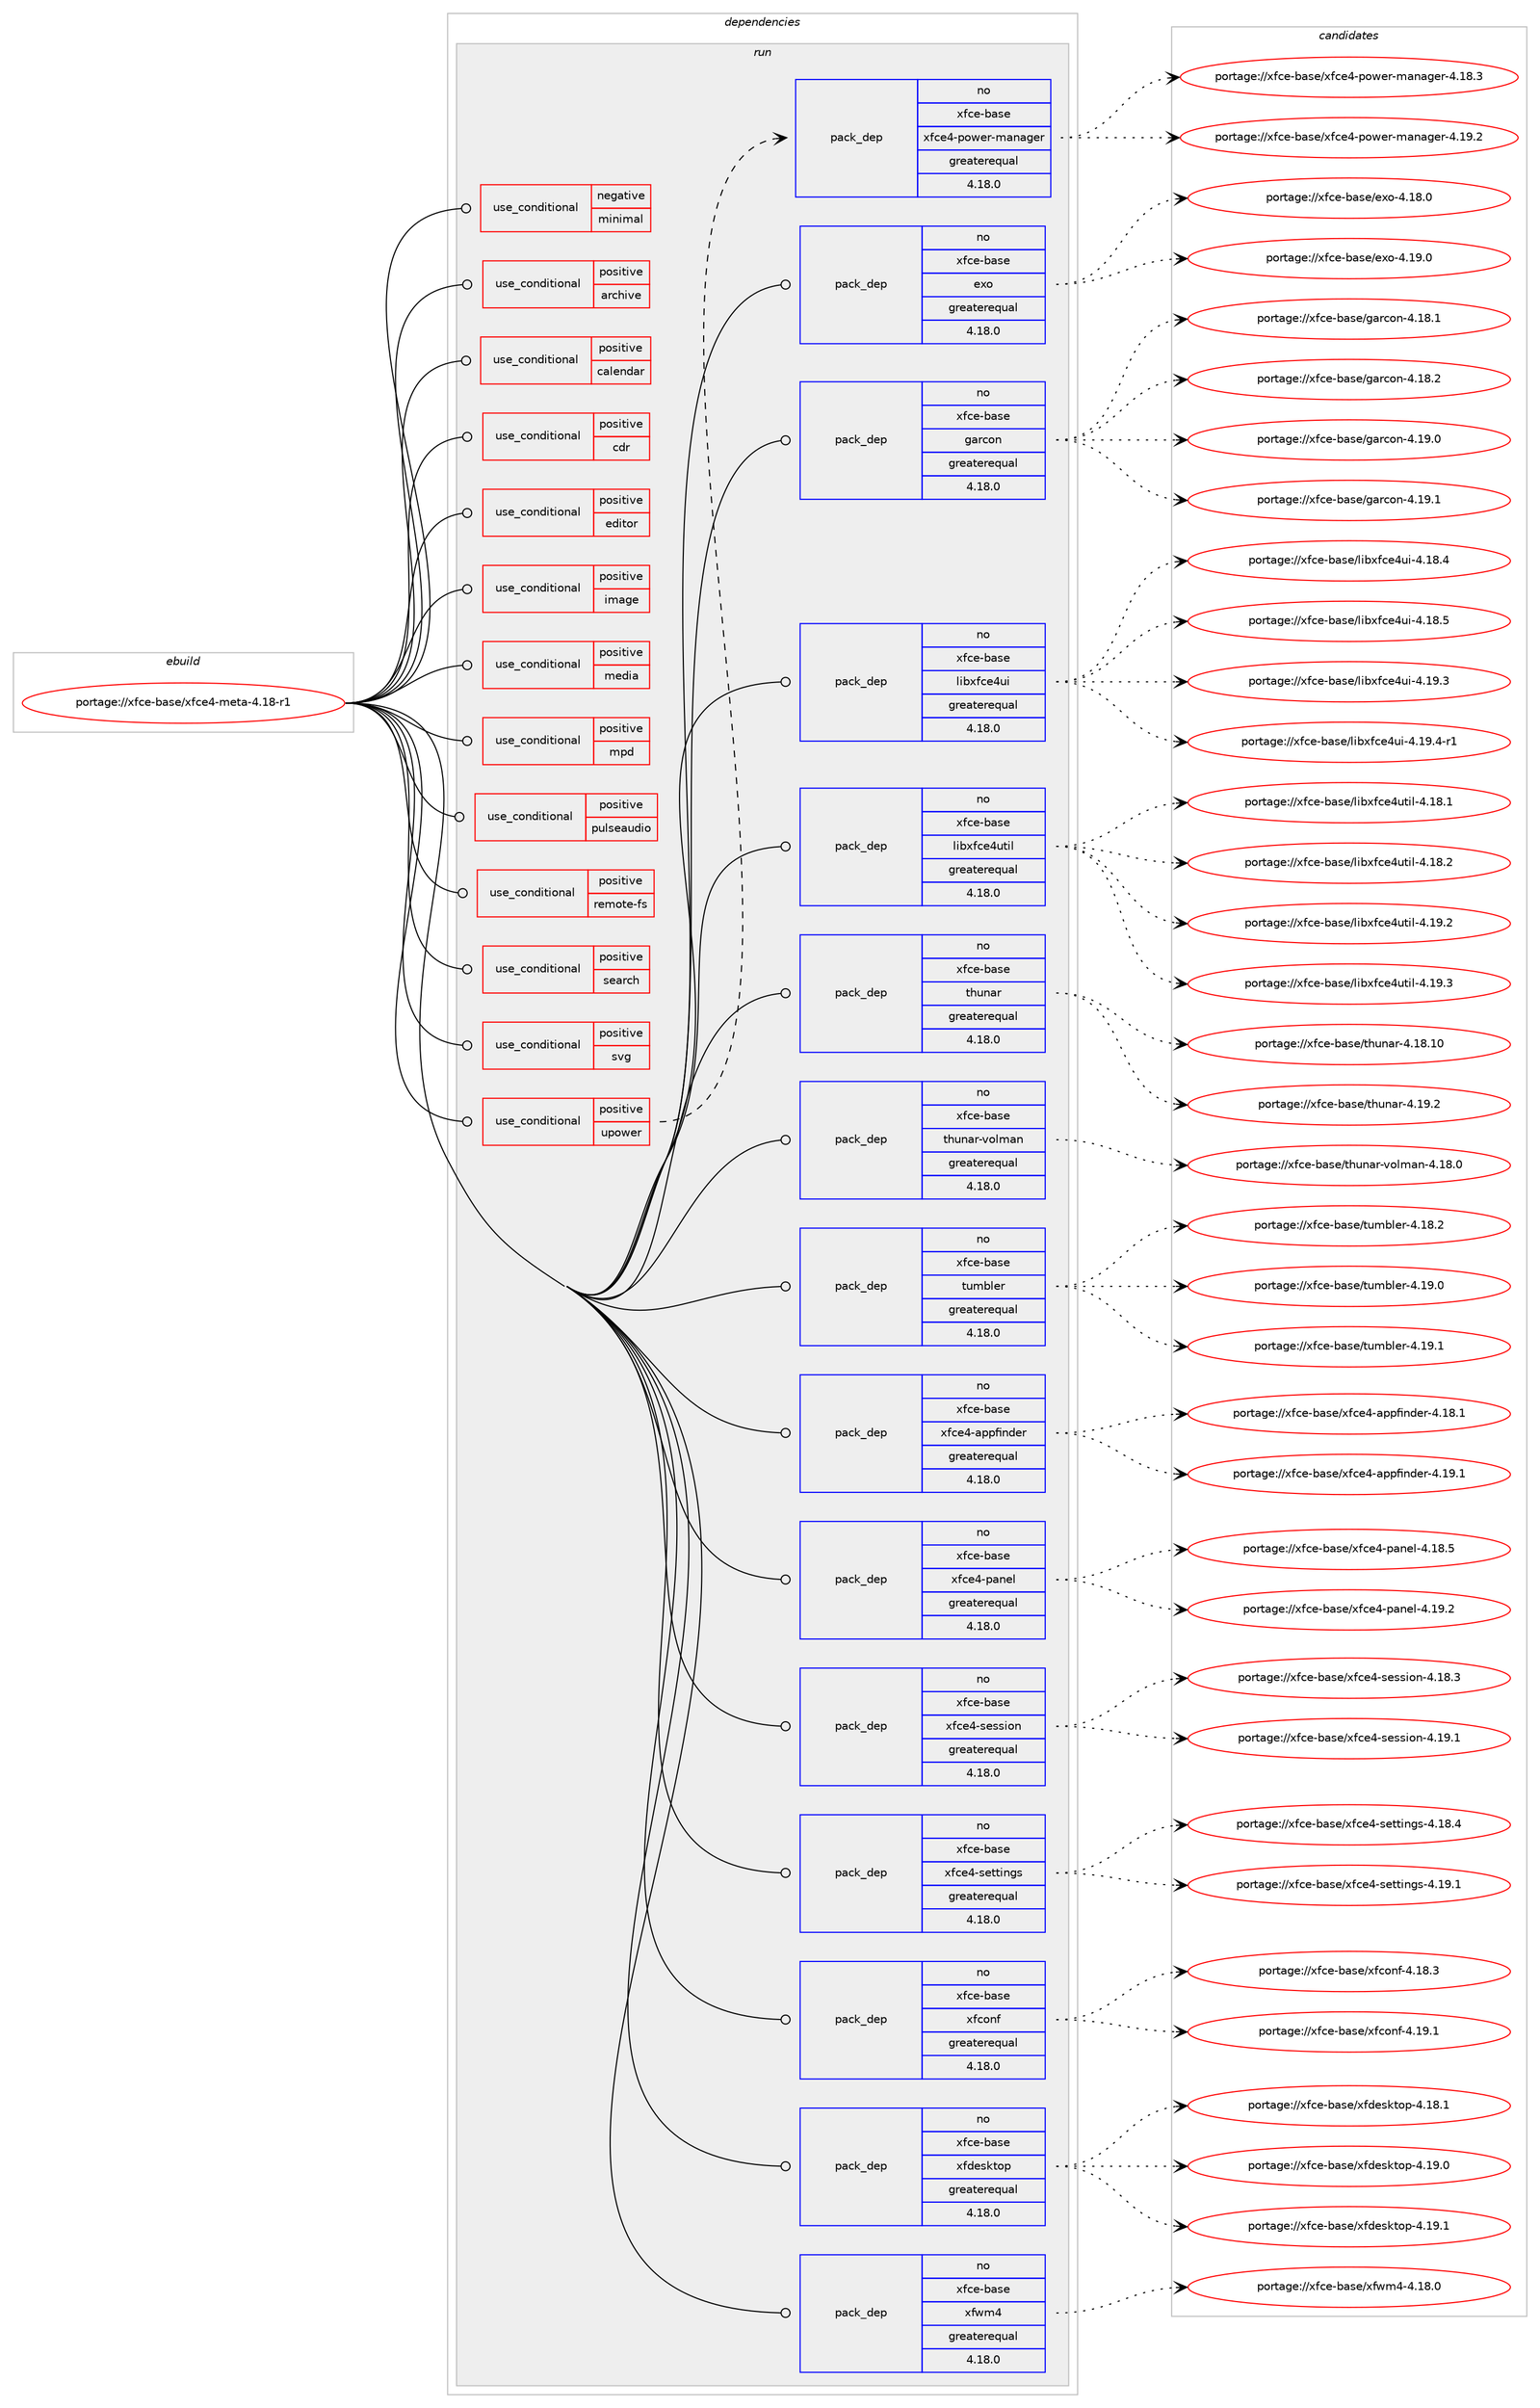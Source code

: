 digraph prolog {

# *************
# Graph options
# *************

newrank=true;
concentrate=true;
compound=true;
graph [rankdir=LR,fontname=Helvetica,fontsize=10,ranksep=1.5];#, ranksep=2.5, nodesep=0.2];
edge  [arrowhead=vee];
node  [fontname=Helvetica,fontsize=10];

# **********
# The ebuild
# **********

subgraph cluster_leftcol {
color=gray;
rank=same;
label=<<i>ebuild</i>>;
id [label="portage://xfce-base/xfce4-meta-4.18-r1", color=red, width=4, href="../xfce-base/xfce4-meta-4.18-r1.svg"];
}

# ****************
# The dependencies
# ****************

subgraph cluster_midcol {
color=gray;
label=<<i>dependencies</i>>;
subgraph cluster_compile {
fillcolor="#eeeeee";
style=filled;
label=<<i>compile</i>>;
}
subgraph cluster_compileandrun {
fillcolor="#eeeeee";
style=filled;
label=<<i>compile and run</i>>;
}
subgraph cluster_run {
fillcolor="#eeeeee";
style=filled;
label=<<i>run</i>>;
subgraph cond17709 {
dependency27258 [label=<<TABLE BORDER="0" CELLBORDER="1" CELLSPACING="0" CELLPADDING="4"><TR><TD ROWSPAN="3" CELLPADDING="10">use_conditional</TD></TR><TR><TD>negative</TD></TR><TR><TD>minimal</TD></TR></TABLE>>, shape=none, color=red];
# *** BEGIN UNKNOWN DEPENDENCY TYPE (TODO) ***
# dependency27258 -> package_dependency(portage://xfce-base/xfce4-meta-4.18-r1,run,no,media-fonts,dejavu,none,[,,],[],[])
# *** END UNKNOWN DEPENDENCY TYPE (TODO) ***

# *** BEGIN UNKNOWN DEPENDENCY TYPE (TODO) ***
# dependency27258 -> package_dependency(portage://xfce-base/xfce4-meta-4.18-r1,run,no,virtual,freedesktop-icon-theme,none,[,,],[],[])
# *** END UNKNOWN DEPENDENCY TYPE (TODO) ***

}
id:e -> dependency27258:w [weight=20,style="solid",arrowhead="odot"];
subgraph cond17710 {
dependency27259 [label=<<TABLE BORDER="0" CELLBORDER="1" CELLSPACING="0" CELLPADDING="4"><TR><TD ROWSPAN="3" CELLPADDING="10">use_conditional</TD></TR><TR><TD>positive</TD></TR><TR><TD>archive</TD></TR></TABLE>>, shape=none, color=red];
# *** BEGIN UNKNOWN DEPENDENCY TYPE (TODO) ***
# dependency27259 -> package_dependency(portage://xfce-base/xfce4-meta-4.18-r1,run,no,app-arch,xarchiver,none,[,,],[],[])
# *** END UNKNOWN DEPENDENCY TYPE (TODO) ***

}
id:e -> dependency27259:w [weight=20,style="solid",arrowhead="odot"];
subgraph cond17711 {
dependency27260 [label=<<TABLE BORDER="0" CELLBORDER="1" CELLSPACING="0" CELLPADDING="4"><TR><TD ROWSPAN="3" CELLPADDING="10">use_conditional</TD></TR><TR><TD>positive</TD></TR><TR><TD>calendar</TD></TR></TABLE>>, shape=none, color=red];
# *** BEGIN UNKNOWN DEPENDENCY TYPE (TODO) ***
# dependency27260 -> package_dependency(portage://xfce-base/xfce4-meta-4.18-r1,run,no,app-office,orage,none,[,,],[],[])
# *** END UNKNOWN DEPENDENCY TYPE (TODO) ***

}
id:e -> dependency27260:w [weight=20,style="solid",arrowhead="odot"];
subgraph cond17712 {
dependency27261 [label=<<TABLE BORDER="0" CELLBORDER="1" CELLSPACING="0" CELLPADDING="4"><TR><TD ROWSPAN="3" CELLPADDING="10">use_conditional</TD></TR><TR><TD>positive</TD></TR><TR><TD>cdr</TD></TR></TABLE>>, shape=none, color=red];
# *** BEGIN UNKNOWN DEPENDENCY TYPE (TODO) ***
# dependency27261 -> package_dependency(portage://xfce-base/xfce4-meta-4.18-r1,run,no,app-cdr,xfburn,none,[,,],[],[])
# *** END UNKNOWN DEPENDENCY TYPE (TODO) ***

}
id:e -> dependency27261:w [weight=20,style="solid",arrowhead="odot"];
subgraph cond17713 {
dependency27262 [label=<<TABLE BORDER="0" CELLBORDER="1" CELLSPACING="0" CELLPADDING="4"><TR><TD ROWSPAN="3" CELLPADDING="10">use_conditional</TD></TR><TR><TD>positive</TD></TR><TR><TD>editor</TD></TR></TABLE>>, shape=none, color=red];
# *** BEGIN UNKNOWN DEPENDENCY TYPE (TODO) ***
# dependency27262 -> package_dependency(portage://xfce-base/xfce4-meta-4.18-r1,run,no,app-editors,mousepad,none,[,,],[],[])
# *** END UNKNOWN DEPENDENCY TYPE (TODO) ***

}
id:e -> dependency27262:w [weight=20,style="solid",arrowhead="odot"];
subgraph cond17714 {
dependency27263 [label=<<TABLE BORDER="0" CELLBORDER="1" CELLSPACING="0" CELLPADDING="4"><TR><TD ROWSPAN="3" CELLPADDING="10">use_conditional</TD></TR><TR><TD>positive</TD></TR><TR><TD>image</TD></TR></TABLE>>, shape=none, color=red];
# *** BEGIN UNKNOWN DEPENDENCY TYPE (TODO) ***
# dependency27263 -> package_dependency(portage://xfce-base/xfce4-meta-4.18-r1,run,no,media-gfx,ristretto,none,[,,],[],[])
# *** END UNKNOWN DEPENDENCY TYPE (TODO) ***

}
id:e -> dependency27263:w [weight=20,style="solid",arrowhead="odot"];
subgraph cond17715 {
dependency27264 [label=<<TABLE BORDER="0" CELLBORDER="1" CELLSPACING="0" CELLPADDING="4"><TR><TD ROWSPAN="3" CELLPADDING="10">use_conditional</TD></TR><TR><TD>positive</TD></TR><TR><TD>media</TD></TR></TABLE>>, shape=none, color=red];
# *** BEGIN UNKNOWN DEPENDENCY TYPE (TODO) ***
# dependency27264 -> package_dependency(portage://xfce-base/xfce4-meta-4.18-r1,run,no,media-video,parole,none,[,,],[],[])
# *** END UNKNOWN DEPENDENCY TYPE (TODO) ***

}
id:e -> dependency27264:w [weight=20,style="solid",arrowhead="odot"];
subgraph cond17716 {
dependency27265 [label=<<TABLE BORDER="0" CELLBORDER="1" CELLSPACING="0" CELLPADDING="4"><TR><TD ROWSPAN="3" CELLPADDING="10">use_conditional</TD></TR><TR><TD>positive</TD></TR><TR><TD>mpd</TD></TR></TABLE>>, shape=none, color=red];
# *** BEGIN UNKNOWN DEPENDENCY TYPE (TODO) ***
# dependency27265 -> package_dependency(portage://xfce-base/xfce4-meta-4.18-r1,run,no,media-sound,xfmpc,none,[,,],[],[])
# *** END UNKNOWN DEPENDENCY TYPE (TODO) ***

}
id:e -> dependency27265:w [weight=20,style="solid",arrowhead="odot"];
subgraph cond17717 {
dependency27266 [label=<<TABLE BORDER="0" CELLBORDER="1" CELLSPACING="0" CELLPADDING="4"><TR><TD ROWSPAN="3" CELLPADDING="10">use_conditional</TD></TR><TR><TD>positive</TD></TR><TR><TD>pulseaudio</TD></TR></TABLE>>, shape=none, color=red];
# *** BEGIN UNKNOWN DEPENDENCY TYPE (TODO) ***
# dependency27266 -> package_dependency(portage://xfce-base/xfce4-meta-4.18-r1,run,no,xfce-extra,xfce4-pulseaudio-plugin,none,[,,],[],[])
# *** END UNKNOWN DEPENDENCY TYPE (TODO) ***

}
id:e -> dependency27266:w [weight=20,style="solid",arrowhead="odot"];
subgraph cond17718 {
dependency27267 [label=<<TABLE BORDER="0" CELLBORDER="1" CELLSPACING="0" CELLPADDING="4"><TR><TD ROWSPAN="3" CELLPADDING="10">use_conditional</TD></TR><TR><TD>positive</TD></TR><TR><TD>remote-fs</TD></TR></TABLE>>, shape=none, color=red];
# *** BEGIN UNKNOWN DEPENDENCY TYPE (TODO) ***
# dependency27267 -> package_dependency(portage://xfce-base/xfce4-meta-4.18-r1,run,no,x11-misc,gigolo,none,[,,],[],[])
# *** END UNKNOWN DEPENDENCY TYPE (TODO) ***

}
id:e -> dependency27267:w [weight=20,style="solid",arrowhead="odot"];
subgraph cond17719 {
dependency27268 [label=<<TABLE BORDER="0" CELLBORDER="1" CELLSPACING="0" CELLPADDING="4"><TR><TD ROWSPAN="3" CELLPADDING="10">use_conditional</TD></TR><TR><TD>positive</TD></TR><TR><TD>search</TD></TR></TABLE>>, shape=none, color=red];
# *** BEGIN UNKNOWN DEPENDENCY TYPE (TODO) ***
# dependency27268 -> package_dependency(portage://xfce-base/xfce4-meta-4.18-r1,run,no,dev-util,catfish,none,[,,],[],[])
# *** END UNKNOWN DEPENDENCY TYPE (TODO) ***

}
id:e -> dependency27268:w [weight=20,style="solid",arrowhead="odot"];
subgraph cond17720 {
dependency27269 [label=<<TABLE BORDER="0" CELLBORDER="1" CELLSPACING="0" CELLPADDING="4"><TR><TD ROWSPAN="3" CELLPADDING="10">use_conditional</TD></TR><TR><TD>positive</TD></TR><TR><TD>svg</TD></TR></TABLE>>, shape=none, color=red];
# *** BEGIN UNKNOWN DEPENDENCY TYPE (TODO) ***
# dependency27269 -> package_dependency(portage://xfce-base/xfce4-meta-4.18-r1,run,no,gnome-base,librsvg,none,[,,],[],[])
# *** END UNKNOWN DEPENDENCY TYPE (TODO) ***

}
id:e -> dependency27269:w [weight=20,style="solid",arrowhead="odot"];
subgraph cond17721 {
dependency27270 [label=<<TABLE BORDER="0" CELLBORDER="1" CELLSPACING="0" CELLPADDING="4"><TR><TD ROWSPAN="3" CELLPADDING="10">use_conditional</TD></TR><TR><TD>positive</TD></TR><TR><TD>upower</TD></TR></TABLE>>, shape=none, color=red];
subgraph pack9227 {
dependency27271 [label=<<TABLE BORDER="0" CELLBORDER="1" CELLSPACING="0" CELLPADDING="4" WIDTH="220"><TR><TD ROWSPAN="6" CELLPADDING="30">pack_dep</TD></TR><TR><TD WIDTH="110">no</TD></TR><TR><TD>xfce-base</TD></TR><TR><TD>xfce4-power-manager</TD></TR><TR><TD>greaterequal</TD></TR><TR><TD>4.18.0</TD></TR></TABLE>>, shape=none, color=blue];
}
dependency27270:e -> dependency27271:w [weight=20,style="dashed",arrowhead="vee"];
}
id:e -> dependency27270:w [weight=20,style="solid",arrowhead="odot"];
# *** BEGIN UNKNOWN DEPENDENCY TYPE (TODO) ***
# id -> package_dependency(portage://xfce-base/xfce4-meta-4.18-r1,run,no,x11-terms,xfce4-terminal,none,[,,],[],[])
# *** END UNKNOWN DEPENDENCY TYPE (TODO) ***

# *** BEGIN UNKNOWN DEPENDENCY TYPE (TODO) ***
# id -> package_dependency(portage://xfce-base/xfce4-meta-4.18-r1,run,no,x11-themes,hicolor-icon-theme,none,[,,],[],[])
# *** END UNKNOWN DEPENDENCY TYPE (TODO) ***

subgraph pack9228 {
dependency27272 [label=<<TABLE BORDER="0" CELLBORDER="1" CELLSPACING="0" CELLPADDING="4" WIDTH="220"><TR><TD ROWSPAN="6" CELLPADDING="30">pack_dep</TD></TR><TR><TD WIDTH="110">no</TD></TR><TR><TD>xfce-base</TD></TR><TR><TD>exo</TD></TR><TR><TD>greaterequal</TD></TR><TR><TD>4.18.0</TD></TR></TABLE>>, shape=none, color=blue];
}
id:e -> dependency27272:w [weight=20,style="solid",arrowhead="odot"];
subgraph pack9229 {
dependency27273 [label=<<TABLE BORDER="0" CELLBORDER="1" CELLSPACING="0" CELLPADDING="4" WIDTH="220"><TR><TD ROWSPAN="6" CELLPADDING="30">pack_dep</TD></TR><TR><TD WIDTH="110">no</TD></TR><TR><TD>xfce-base</TD></TR><TR><TD>garcon</TD></TR><TR><TD>greaterequal</TD></TR><TR><TD>4.18.0</TD></TR></TABLE>>, shape=none, color=blue];
}
id:e -> dependency27273:w [weight=20,style="solid",arrowhead="odot"];
subgraph pack9230 {
dependency27274 [label=<<TABLE BORDER="0" CELLBORDER="1" CELLSPACING="0" CELLPADDING="4" WIDTH="220"><TR><TD ROWSPAN="6" CELLPADDING="30">pack_dep</TD></TR><TR><TD WIDTH="110">no</TD></TR><TR><TD>xfce-base</TD></TR><TR><TD>libxfce4ui</TD></TR><TR><TD>greaterequal</TD></TR><TR><TD>4.18.0</TD></TR></TABLE>>, shape=none, color=blue];
}
id:e -> dependency27274:w [weight=20,style="solid",arrowhead="odot"];
subgraph pack9231 {
dependency27275 [label=<<TABLE BORDER="0" CELLBORDER="1" CELLSPACING="0" CELLPADDING="4" WIDTH="220"><TR><TD ROWSPAN="6" CELLPADDING="30">pack_dep</TD></TR><TR><TD WIDTH="110">no</TD></TR><TR><TD>xfce-base</TD></TR><TR><TD>libxfce4util</TD></TR><TR><TD>greaterequal</TD></TR><TR><TD>4.18.0</TD></TR></TABLE>>, shape=none, color=blue];
}
id:e -> dependency27275:w [weight=20,style="solid",arrowhead="odot"];
subgraph pack9232 {
dependency27276 [label=<<TABLE BORDER="0" CELLBORDER="1" CELLSPACING="0" CELLPADDING="4" WIDTH="220"><TR><TD ROWSPAN="6" CELLPADDING="30">pack_dep</TD></TR><TR><TD WIDTH="110">no</TD></TR><TR><TD>xfce-base</TD></TR><TR><TD>thunar</TD></TR><TR><TD>greaterequal</TD></TR><TR><TD>4.18.0</TD></TR></TABLE>>, shape=none, color=blue];
}
id:e -> dependency27276:w [weight=20,style="solid",arrowhead="odot"];
subgraph pack9233 {
dependency27277 [label=<<TABLE BORDER="0" CELLBORDER="1" CELLSPACING="0" CELLPADDING="4" WIDTH="220"><TR><TD ROWSPAN="6" CELLPADDING="30">pack_dep</TD></TR><TR><TD WIDTH="110">no</TD></TR><TR><TD>xfce-base</TD></TR><TR><TD>thunar-volman</TD></TR><TR><TD>greaterequal</TD></TR><TR><TD>4.18.0</TD></TR></TABLE>>, shape=none, color=blue];
}
id:e -> dependency27277:w [weight=20,style="solid",arrowhead="odot"];
subgraph pack9234 {
dependency27278 [label=<<TABLE BORDER="0" CELLBORDER="1" CELLSPACING="0" CELLPADDING="4" WIDTH="220"><TR><TD ROWSPAN="6" CELLPADDING="30">pack_dep</TD></TR><TR><TD WIDTH="110">no</TD></TR><TR><TD>xfce-base</TD></TR><TR><TD>tumbler</TD></TR><TR><TD>greaterequal</TD></TR><TR><TD>4.18.0</TD></TR></TABLE>>, shape=none, color=blue];
}
id:e -> dependency27278:w [weight=20,style="solid",arrowhead="odot"];
subgraph pack9235 {
dependency27279 [label=<<TABLE BORDER="0" CELLBORDER="1" CELLSPACING="0" CELLPADDING="4" WIDTH="220"><TR><TD ROWSPAN="6" CELLPADDING="30">pack_dep</TD></TR><TR><TD WIDTH="110">no</TD></TR><TR><TD>xfce-base</TD></TR><TR><TD>xfce4-appfinder</TD></TR><TR><TD>greaterequal</TD></TR><TR><TD>4.18.0</TD></TR></TABLE>>, shape=none, color=blue];
}
id:e -> dependency27279:w [weight=20,style="solid",arrowhead="odot"];
subgraph pack9236 {
dependency27280 [label=<<TABLE BORDER="0" CELLBORDER="1" CELLSPACING="0" CELLPADDING="4" WIDTH="220"><TR><TD ROWSPAN="6" CELLPADDING="30">pack_dep</TD></TR><TR><TD WIDTH="110">no</TD></TR><TR><TD>xfce-base</TD></TR><TR><TD>xfce4-panel</TD></TR><TR><TD>greaterequal</TD></TR><TR><TD>4.18.0</TD></TR></TABLE>>, shape=none, color=blue];
}
id:e -> dependency27280:w [weight=20,style="solid",arrowhead="odot"];
subgraph pack9237 {
dependency27281 [label=<<TABLE BORDER="0" CELLBORDER="1" CELLSPACING="0" CELLPADDING="4" WIDTH="220"><TR><TD ROWSPAN="6" CELLPADDING="30">pack_dep</TD></TR><TR><TD WIDTH="110">no</TD></TR><TR><TD>xfce-base</TD></TR><TR><TD>xfce4-session</TD></TR><TR><TD>greaterequal</TD></TR><TR><TD>4.18.0</TD></TR></TABLE>>, shape=none, color=blue];
}
id:e -> dependency27281:w [weight=20,style="solid",arrowhead="odot"];
subgraph pack9238 {
dependency27282 [label=<<TABLE BORDER="0" CELLBORDER="1" CELLSPACING="0" CELLPADDING="4" WIDTH="220"><TR><TD ROWSPAN="6" CELLPADDING="30">pack_dep</TD></TR><TR><TD WIDTH="110">no</TD></TR><TR><TD>xfce-base</TD></TR><TR><TD>xfce4-settings</TD></TR><TR><TD>greaterequal</TD></TR><TR><TD>4.18.0</TD></TR></TABLE>>, shape=none, color=blue];
}
id:e -> dependency27282:w [weight=20,style="solid",arrowhead="odot"];
subgraph pack9239 {
dependency27283 [label=<<TABLE BORDER="0" CELLBORDER="1" CELLSPACING="0" CELLPADDING="4" WIDTH="220"><TR><TD ROWSPAN="6" CELLPADDING="30">pack_dep</TD></TR><TR><TD WIDTH="110">no</TD></TR><TR><TD>xfce-base</TD></TR><TR><TD>xfconf</TD></TR><TR><TD>greaterequal</TD></TR><TR><TD>4.18.0</TD></TR></TABLE>>, shape=none, color=blue];
}
id:e -> dependency27283:w [weight=20,style="solid",arrowhead="odot"];
subgraph pack9240 {
dependency27284 [label=<<TABLE BORDER="0" CELLBORDER="1" CELLSPACING="0" CELLPADDING="4" WIDTH="220"><TR><TD ROWSPAN="6" CELLPADDING="30">pack_dep</TD></TR><TR><TD WIDTH="110">no</TD></TR><TR><TD>xfce-base</TD></TR><TR><TD>xfdesktop</TD></TR><TR><TD>greaterequal</TD></TR><TR><TD>4.18.0</TD></TR></TABLE>>, shape=none, color=blue];
}
id:e -> dependency27284:w [weight=20,style="solid",arrowhead="odot"];
subgraph pack9241 {
dependency27285 [label=<<TABLE BORDER="0" CELLBORDER="1" CELLSPACING="0" CELLPADDING="4" WIDTH="220"><TR><TD ROWSPAN="6" CELLPADDING="30">pack_dep</TD></TR><TR><TD WIDTH="110">no</TD></TR><TR><TD>xfce-base</TD></TR><TR><TD>xfwm4</TD></TR><TR><TD>greaterequal</TD></TR><TR><TD>4.18.0</TD></TR></TABLE>>, shape=none, color=blue];
}
id:e -> dependency27285:w [weight=20,style="solid",arrowhead="odot"];
}
}

# **************
# The candidates
# **************

subgraph cluster_choices {
rank=same;
color=gray;
label=<<i>candidates</i>>;

subgraph choice9227 {
color=black;
nodesep=1;
choice120102991014598971151014712010299101524511211111910111445109971109710310111445524649564651 [label="portage://xfce-base/xfce4-power-manager-4.18.3", color=red, width=4,href="../xfce-base/xfce4-power-manager-4.18.3.svg"];
choice120102991014598971151014712010299101524511211111910111445109971109710310111445524649574650 [label="portage://xfce-base/xfce4-power-manager-4.19.2", color=red, width=4,href="../xfce-base/xfce4-power-manager-4.19.2.svg"];
dependency27271:e -> choice120102991014598971151014712010299101524511211111910111445109971109710310111445524649564651:w [style=dotted,weight="100"];
dependency27271:e -> choice120102991014598971151014712010299101524511211111910111445109971109710310111445524649574650:w [style=dotted,weight="100"];
}
subgraph choice9228 {
color=black;
nodesep=1;
choice120102991014598971151014710112011145524649564648 [label="portage://xfce-base/exo-4.18.0", color=red, width=4,href="../xfce-base/exo-4.18.0.svg"];
choice120102991014598971151014710112011145524649574648 [label="portage://xfce-base/exo-4.19.0", color=red, width=4,href="../xfce-base/exo-4.19.0.svg"];
dependency27272:e -> choice120102991014598971151014710112011145524649564648:w [style=dotted,weight="100"];
dependency27272:e -> choice120102991014598971151014710112011145524649574648:w [style=dotted,weight="100"];
}
subgraph choice9229 {
color=black;
nodesep=1;
choice1201029910145989711510147103971149911111045524649564649 [label="portage://xfce-base/garcon-4.18.1", color=red, width=4,href="../xfce-base/garcon-4.18.1.svg"];
choice1201029910145989711510147103971149911111045524649564650 [label="portage://xfce-base/garcon-4.18.2", color=red, width=4,href="../xfce-base/garcon-4.18.2.svg"];
choice1201029910145989711510147103971149911111045524649574648 [label="portage://xfce-base/garcon-4.19.0", color=red, width=4,href="../xfce-base/garcon-4.19.0.svg"];
choice1201029910145989711510147103971149911111045524649574649 [label="portage://xfce-base/garcon-4.19.1", color=red, width=4,href="../xfce-base/garcon-4.19.1.svg"];
dependency27273:e -> choice1201029910145989711510147103971149911111045524649564649:w [style=dotted,weight="100"];
dependency27273:e -> choice1201029910145989711510147103971149911111045524649564650:w [style=dotted,weight="100"];
dependency27273:e -> choice1201029910145989711510147103971149911111045524649574648:w [style=dotted,weight="100"];
dependency27273:e -> choice1201029910145989711510147103971149911111045524649574649:w [style=dotted,weight="100"];
}
subgraph choice9230 {
color=black;
nodesep=1;
choice120102991014598971151014710810598120102991015211710545524649564652 [label="portage://xfce-base/libxfce4ui-4.18.4", color=red, width=4,href="../xfce-base/libxfce4ui-4.18.4.svg"];
choice120102991014598971151014710810598120102991015211710545524649564653 [label="portage://xfce-base/libxfce4ui-4.18.5", color=red, width=4,href="../xfce-base/libxfce4ui-4.18.5.svg"];
choice120102991014598971151014710810598120102991015211710545524649574651 [label="portage://xfce-base/libxfce4ui-4.19.3", color=red, width=4,href="../xfce-base/libxfce4ui-4.19.3.svg"];
choice1201029910145989711510147108105981201029910152117105455246495746524511449 [label="portage://xfce-base/libxfce4ui-4.19.4-r1", color=red, width=4,href="../xfce-base/libxfce4ui-4.19.4-r1.svg"];
dependency27274:e -> choice120102991014598971151014710810598120102991015211710545524649564652:w [style=dotted,weight="100"];
dependency27274:e -> choice120102991014598971151014710810598120102991015211710545524649564653:w [style=dotted,weight="100"];
dependency27274:e -> choice120102991014598971151014710810598120102991015211710545524649574651:w [style=dotted,weight="100"];
dependency27274:e -> choice1201029910145989711510147108105981201029910152117105455246495746524511449:w [style=dotted,weight="100"];
}
subgraph choice9231 {
color=black;
nodesep=1;
choice120102991014598971151014710810598120102991015211711610510845524649564649 [label="portage://xfce-base/libxfce4util-4.18.1", color=red, width=4,href="../xfce-base/libxfce4util-4.18.1.svg"];
choice120102991014598971151014710810598120102991015211711610510845524649564650 [label="portage://xfce-base/libxfce4util-4.18.2", color=red, width=4,href="../xfce-base/libxfce4util-4.18.2.svg"];
choice120102991014598971151014710810598120102991015211711610510845524649574650 [label="portage://xfce-base/libxfce4util-4.19.2", color=red, width=4,href="../xfce-base/libxfce4util-4.19.2.svg"];
choice120102991014598971151014710810598120102991015211711610510845524649574651 [label="portage://xfce-base/libxfce4util-4.19.3", color=red, width=4,href="../xfce-base/libxfce4util-4.19.3.svg"];
dependency27275:e -> choice120102991014598971151014710810598120102991015211711610510845524649564649:w [style=dotted,weight="100"];
dependency27275:e -> choice120102991014598971151014710810598120102991015211711610510845524649564650:w [style=dotted,weight="100"];
dependency27275:e -> choice120102991014598971151014710810598120102991015211711610510845524649574650:w [style=dotted,weight="100"];
dependency27275:e -> choice120102991014598971151014710810598120102991015211711610510845524649574651:w [style=dotted,weight="100"];
}
subgraph choice9232 {
color=black;
nodesep=1;
choice1201029910145989711510147116104117110971144552464956464948 [label="portage://xfce-base/thunar-4.18.10", color=red, width=4,href="../xfce-base/thunar-4.18.10.svg"];
choice12010299101459897115101471161041171109711445524649574650 [label="portage://xfce-base/thunar-4.19.2", color=red, width=4,href="../xfce-base/thunar-4.19.2.svg"];
dependency27276:e -> choice1201029910145989711510147116104117110971144552464956464948:w [style=dotted,weight="100"];
dependency27276:e -> choice12010299101459897115101471161041171109711445524649574650:w [style=dotted,weight="100"];
}
subgraph choice9233 {
color=black;
nodesep=1;
choice120102991014598971151014711610411711097114451181111081099711045524649564648 [label="portage://xfce-base/thunar-volman-4.18.0", color=red, width=4,href="../xfce-base/thunar-volman-4.18.0.svg"];
dependency27277:e -> choice120102991014598971151014711610411711097114451181111081099711045524649564648:w [style=dotted,weight="100"];
}
subgraph choice9234 {
color=black;
nodesep=1;
choice12010299101459897115101471161171099810810111445524649564650 [label="portage://xfce-base/tumbler-4.18.2", color=red, width=4,href="../xfce-base/tumbler-4.18.2.svg"];
choice12010299101459897115101471161171099810810111445524649574648 [label="portage://xfce-base/tumbler-4.19.0", color=red, width=4,href="../xfce-base/tumbler-4.19.0.svg"];
choice12010299101459897115101471161171099810810111445524649574649 [label="portage://xfce-base/tumbler-4.19.1", color=red, width=4,href="../xfce-base/tumbler-4.19.1.svg"];
dependency27278:e -> choice12010299101459897115101471161171099810810111445524649564650:w [style=dotted,weight="100"];
dependency27278:e -> choice12010299101459897115101471161171099810810111445524649574648:w [style=dotted,weight="100"];
dependency27278:e -> choice12010299101459897115101471161171099810810111445524649574649:w [style=dotted,weight="100"];
}
subgraph choice9235 {
color=black;
nodesep=1;
choice12010299101459897115101471201029910152459711211210210511010010111445524649564649 [label="portage://xfce-base/xfce4-appfinder-4.18.1", color=red, width=4,href="../xfce-base/xfce4-appfinder-4.18.1.svg"];
choice12010299101459897115101471201029910152459711211210210511010010111445524649574649 [label="portage://xfce-base/xfce4-appfinder-4.19.1", color=red, width=4,href="../xfce-base/xfce4-appfinder-4.19.1.svg"];
dependency27279:e -> choice12010299101459897115101471201029910152459711211210210511010010111445524649564649:w [style=dotted,weight="100"];
dependency27279:e -> choice12010299101459897115101471201029910152459711211210210511010010111445524649574649:w [style=dotted,weight="100"];
}
subgraph choice9236 {
color=black;
nodesep=1;
choice12010299101459897115101471201029910152451129711010110845524649564653 [label="portage://xfce-base/xfce4-panel-4.18.5", color=red, width=4,href="../xfce-base/xfce4-panel-4.18.5.svg"];
choice12010299101459897115101471201029910152451129711010110845524649574650 [label="portage://xfce-base/xfce4-panel-4.19.2", color=red, width=4,href="../xfce-base/xfce4-panel-4.19.2.svg"];
dependency27280:e -> choice12010299101459897115101471201029910152451129711010110845524649564653:w [style=dotted,weight="100"];
dependency27280:e -> choice12010299101459897115101471201029910152451129711010110845524649574650:w [style=dotted,weight="100"];
}
subgraph choice9237 {
color=black;
nodesep=1;
choice120102991014598971151014712010299101524511510111511510511111045524649564651 [label="portage://xfce-base/xfce4-session-4.18.3", color=red, width=4,href="../xfce-base/xfce4-session-4.18.3.svg"];
choice120102991014598971151014712010299101524511510111511510511111045524649574649 [label="portage://xfce-base/xfce4-session-4.19.1", color=red, width=4,href="../xfce-base/xfce4-session-4.19.1.svg"];
dependency27281:e -> choice120102991014598971151014712010299101524511510111511510511111045524649564651:w [style=dotted,weight="100"];
dependency27281:e -> choice120102991014598971151014712010299101524511510111511510511111045524649574649:w [style=dotted,weight="100"];
}
subgraph choice9238 {
color=black;
nodesep=1;
choice120102991014598971151014712010299101524511510111611610511010311545524649564652 [label="portage://xfce-base/xfce4-settings-4.18.4", color=red, width=4,href="../xfce-base/xfce4-settings-4.18.4.svg"];
choice120102991014598971151014712010299101524511510111611610511010311545524649574649 [label="portage://xfce-base/xfce4-settings-4.19.1", color=red, width=4,href="../xfce-base/xfce4-settings-4.19.1.svg"];
dependency27282:e -> choice120102991014598971151014712010299101524511510111611610511010311545524649564652:w [style=dotted,weight="100"];
dependency27282:e -> choice120102991014598971151014712010299101524511510111611610511010311545524649574649:w [style=dotted,weight="100"];
}
subgraph choice9239 {
color=black;
nodesep=1;
choice12010299101459897115101471201029911111010245524649564651 [label="portage://xfce-base/xfconf-4.18.3", color=red, width=4,href="../xfce-base/xfconf-4.18.3.svg"];
choice12010299101459897115101471201029911111010245524649574649 [label="portage://xfce-base/xfconf-4.19.1", color=red, width=4,href="../xfce-base/xfconf-4.19.1.svg"];
dependency27283:e -> choice12010299101459897115101471201029911111010245524649564651:w [style=dotted,weight="100"];
dependency27283:e -> choice12010299101459897115101471201029911111010245524649574649:w [style=dotted,weight="100"];
}
subgraph choice9240 {
color=black;
nodesep=1;
choice120102991014598971151014712010210010111510711611111245524649564649 [label="portage://xfce-base/xfdesktop-4.18.1", color=red, width=4,href="../xfce-base/xfdesktop-4.18.1.svg"];
choice120102991014598971151014712010210010111510711611111245524649574648 [label="portage://xfce-base/xfdesktop-4.19.0", color=red, width=4,href="../xfce-base/xfdesktop-4.19.0.svg"];
choice120102991014598971151014712010210010111510711611111245524649574649 [label="portage://xfce-base/xfdesktop-4.19.1", color=red, width=4,href="../xfce-base/xfdesktop-4.19.1.svg"];
dependency27284:e -> choice120102991014598971151014712010210010111510711611111245524649564649:w [style=dotted,weight="100"];
dependency27284:e -> choice120102991014598971151014712010210010111510711611111245524649574648:w [style=dotted,weight="100"];
dependency27284:e -> choice120102991014598971151014712010210010111510711611111245524649574649:w [style=dotted,weight="100"];
}
subgraph choice9241 {
color=black;
nodesep=1;
choice12010299101459897115101471201021191095245524649564648 [label="portage://xfce-base/xfwm4-4.18.0", color=red, width=4,href="../xfce-base/xfwm4-4.18.0.svg"];
dependency27285:e -> choice12010299101459897115101471201021191095245524649564648:w [style=dotted,weight="100"];
}
}

}
